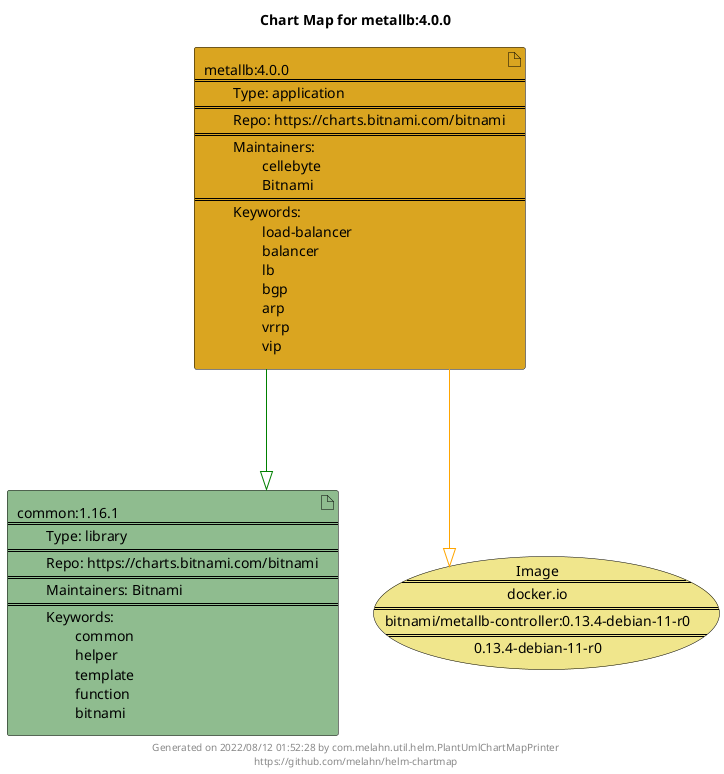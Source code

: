 @startuml
skinparam linetype ortho
skinparam backgroundColor white
skinparam usecaseBorderColor black
skinparam usecaseArrowColor LightSlateGray
skinparam artifactBorderColor black
skinparam artifactArrowColor LightSlateGray

title Chart Map for metallb:4.0.0

'There are 2 referenced Helm Charts
artifact "common:1.16.1\n====\n\tType: library\n====\n\tRepo: https://charts.bitnami.com/bitnami\n====\n\tMaintainers: Bitnami\n====\n\tKeywords: \n\t\tcommon\n\t\thelper\n\t\ttemplate\n\t\tfunction\n\t\tbitnami" as common_1_16_1 #DarkSeaGreen
artifact "metallb:4.0.0\n====\n\tType: application\n====\n\tRepo: https://charts.bitnami.com/bitnami\n====\n\tMaintainers: \n\t\tcellebyte\n\t\tBitnami\n====\n\tKeywords: \n\t\tload-balancer\n\t\tbalancer\n\t\tlb\n\t\tbgp\n\t\tarp\n\t\tvrrp\n\t\tvip" as metallb_4_0_0 #GoldenRod

'There is one referenced Docker Image
usecase "Image\n====\ndocker.io\n====\nbitnami/metallb-controller:0.13.4-debian-11-r0\n====\n0.13.4-debian-11-r0" as docker_io_bitnami_metallb_controller_0_13_4_debian_11_r0 #Khaki

'Chart Dependencies
metallb_4_0_0--[#green]-|>common_1_16_1
metallb_4_0_0--[#orange]-|>docker_io_bitnami_metallb_controller_0_13_4_debian_11_r0

center footer Generated on 2022/08/12 01:52:28 by com.melahn.util.helm.PlantUmlChartMapPrinter\nhttps://github.com/melahn/helm-chartmap
@enduml
